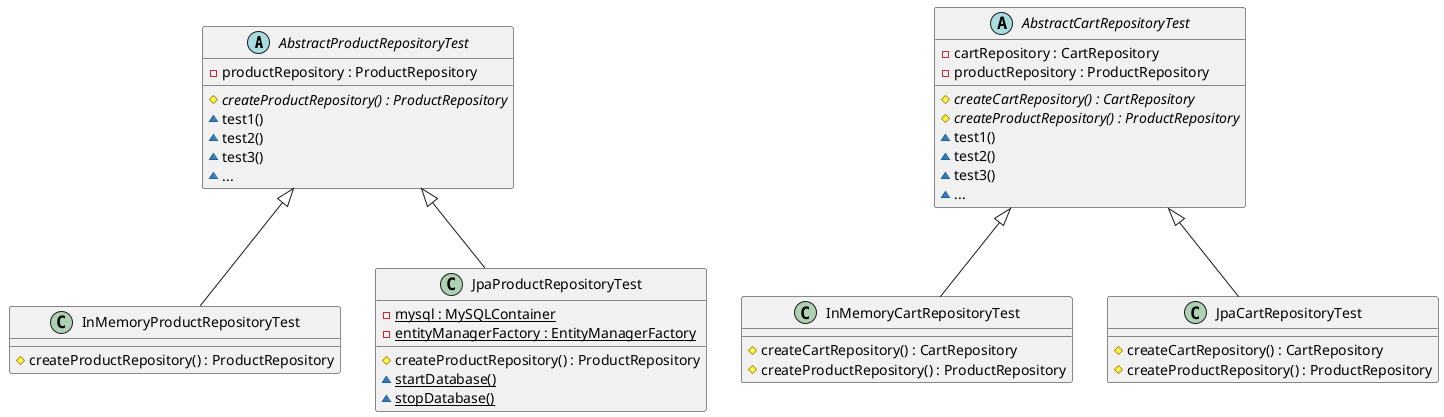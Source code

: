 @startuml
abstract class AbstractProductRepositoryTest {
    - productRepository : ProductRepository
    # {abstract} createProductRepository() : ProductRepository
    ~ test1()
    ~ test2()
    ~ test3()
    ~ {method} ...
}

abstract class AbstractCartRepositoryTest {
    - cartRepository : CartRepository
    - productRepository : ProductRepository
    # {abstract} createCartRepository() : CartRepository
    # {abstract} createProductRepository() : ProductRepository
    ~ test1()
    ~ test2()
    ~ test3()
    ~ {method} ...
}

class InMemoryProductRepositoryTest extends AbstractProductRepositoryTest {
    # createProductRepository() : ProductRepository
}
class InMemoryCartRepositoryTest extends AbstractCartRepositoryTest {
    # createCartRepository() : CartRepository
    # createProductRepository() : ProductRepository
}

class JpaProductRepositoryTest extends AbstractProductRepositoryTest {
    - {static} mysql : MySQLContainer
    - {static} entityManagerFactory : EntityManagerFactory
    # createProductRepository() : ProductRepository
    ~ {static} startDatabase()
    ~ {static} stopDatabase()
}
class JpaCartRepositoryTest extends AbstractCartRepositoryTest {
    # createCartRepository() : CartRepository
    # createProductRepository() : ProductRepository
}

@enduml